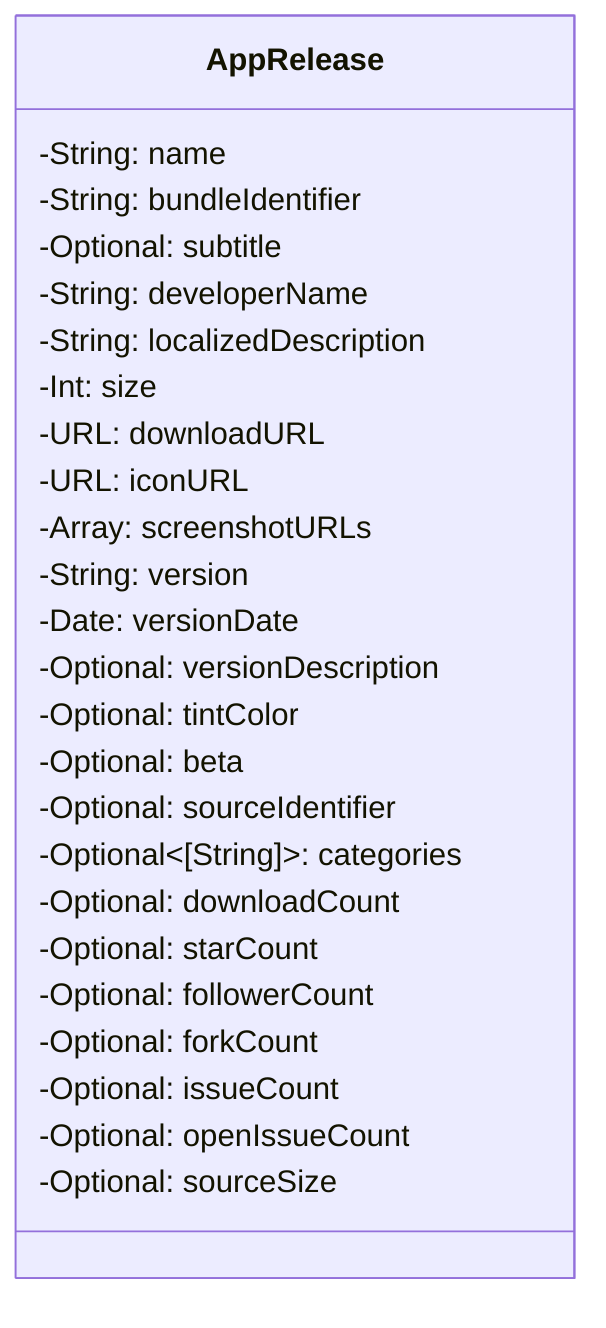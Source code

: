 classDiagram
    class AppRelease {
        -String: name
        -String: bundleIdentifier
        -Optional<String>: subtitle
        -String: developerName
        -String: localizedDescription
        -Int: size
        -URL: downloadURL
        -URL: iconURL
        -Array<URL>: screenshotURLs
        -String: version
        -Date: versionDate
        -Optional<String>: versionDescription
        -Optional<String>: tintColor
        -Optional<Bool>: beta
        -Optional<String>: sourceIdentifier
        -Optional<[String]>: categories
        -Optional<Int>: downloadCount
        -Optional<Int>: starCount
        -Optional<Int>: followerCount
        -Optional<Int>: forkCount
        -Optional<Int>: issueCount
        -Optional<Int>: openIssueCount
        -Optional<Int>: sourceSize
    }